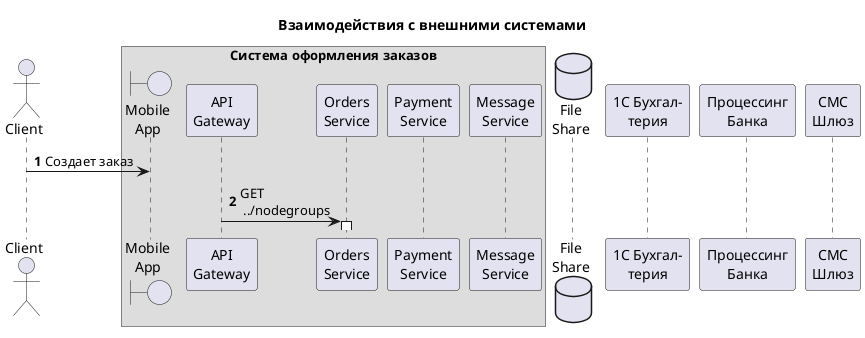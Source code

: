 @startuml 1c-buh
'https://plantuml.com/sequence-diagram

autonumber

title Взаимодействия с внешними системами
actor Client as client
box "Система оформления заказов"
boundary "Mobile\nApp" as app
participant "API\nGateway" as apigw
participant "Orders\nService" as orders
participant "Payment\nService" as paymnent
participant "Message\nService" as message
endbox
database "File\nShare" as file
participant "1С Бухгал-\nтерия" as buh
participant "Процессинг\nБанка" as bank
participant "СМС\nШлюз" as sms

client->app: Создает заказ
apigw->orders++: GET \n ../nodegroups
@enduml
